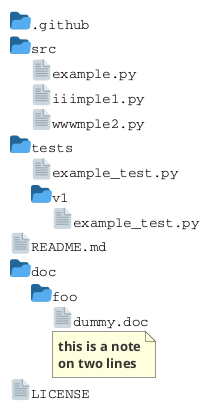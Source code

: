 @startfiles
/.github/
/src/example.py
/src/iiimple1.py
/tests/example_test.py
/src/wwwmple2.py
/tests/v1/example_test.py
/README.md
/doc/foo/dummy.doc
<note>
this is a note
on two lines
</note>
/LICENSE
@endfiles